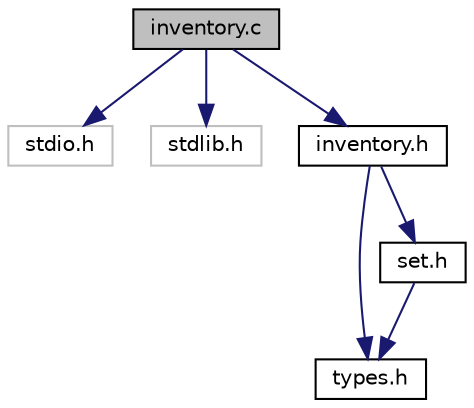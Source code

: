 digraph "inventory.c"
{
 // LATEX_PDF_SIZE
  edge [fontname="Helvetica",fontsize="10",labelfontname="Helvetica",labelfontsize="10"];
  node [fontname="Helvetica",fontsize="10",shape=record];
  Node1 [label="inventory.c",height=0.2,width=0.4,color="black", fillcolor="grey75", style="filled", fontcolor="black",tooltip="Define el inventario del jugador."];
  Node1 -> Node2 [color="midnightblue",fontsize="10",style="solid"];
  Node2 [label="stdio.h",height=0.2,width=0.4,color="grey75", fillcolor="white", style="filled",tooltip=" "];
  Node1 -> Node3 [color="midnightblue",fontsize="10",style="solid"];
  Node3 [label="stdlib.h",height=0.2,width=0.4,color="grey75", fillcolor="white", style="filled",tooltip=" "];
  Node1 -> Node4 [color="midnightblue",fontsize="10",style="solid"];
  Node4 [label="inventory.h",height=0.2,width=0.4,color="black", fillcolor="white", style="filled",URL="$inventory_8h_source.html",tooltip=" "];
  Node4 -> Node5 [color="midnightblue",fontsize="10",style="solid"];
  Node5 [label="types.h",height=0.2,width=0.4,color="black", fillcolor="white", style="filled",URL="$types_8h.html",tooltip="It defines common types."];
  Node4 -> Node6 [color="midnightblue",fontsize="10",style="solid"];
  Node6 [label="set.h",height=0.2,width=0.4,color="black", fillcolor="white", style="filled",URL="$set_8h_source.html",tooltip=" "];
  Node6 -> Node5 [color="midnightblue",fontsize="10",style="solid"];
}
